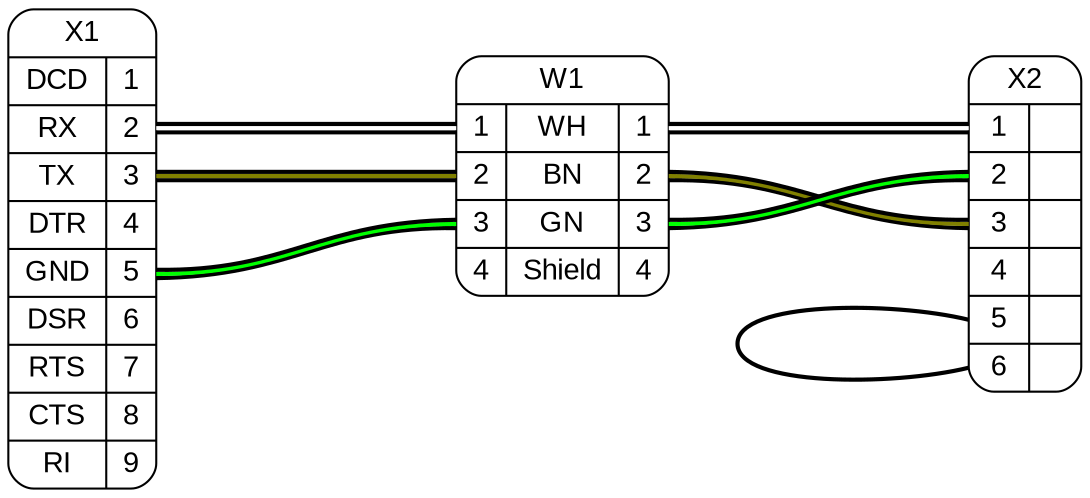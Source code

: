 digraph G {
    graph [rankdir = LR, ranksep=2, fontname = "arial"];
    edge [arrowhead=none, fontname = "arial"];
    node [shape=record, style=rounded, fontname = "arial"];


X1[label="X1 | {{DCD|RX|TX|DTR|GND|DSR|RTS|CTS|RI} | {<p1>1|<p2>2|<p3>3|<p4>4|<p5>5|<p6>6|<p7>7|<p8>8|<p9>9}}}"]

X2[label="X2 | {{<p1>1|<p2>2|<p3>3|<p4>4|<p5>5|<p6>6} | {|||||}}}"]

{edge[style=bold]
X2:p5:w -> X2:p6:w
}

W1[label="W1 | {{<w1i>1|<w2i>2|<w3i>3|<w4i>4} | {WH|BN|GN|Shield} | {<w1o>1|<w2o>2|<w3o>3|<w4o>4}}}"]

{edge[style=bold]
{edge[color="#000000:#ffffff:#000000"] X1:p2 -> W1:w1i; W1:w1o -> X2:p1}
{edge[color="#000000:#808000:#000000"] X1:p3 -> W1:w2i; W1:w2o -> X2:p3}
{edge[color="#000000:#00ff00:#000000"] X1:p5 -> W1:w3i; W1:w3o -> X2:p2}
}


}
